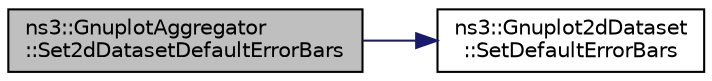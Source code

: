 digraph "ns3::GnuplotAggregator::Set2dDatasetDefaultErrorBars"
{
 // LATEX_PDF_SIZE
  edge [fontname="Helvetica",fontsize="10",labelfontname="Helvetica",labelfontsize="10"];
  node [fontname="Helvetica",fontsize="10",shape=record];
  rankdir="LR";
  Node1 [label="ns3::GnuplotAggregator\l::Set2dDatasetDefaultErrorBars",height=0.2,width=0.4,color="black", fillcolor="grey75", style="filled", fontcolor="black",tooltip="Change default errorbars style for all newly created objects."];
  Node1 -> Node2 [color="midnightblue",fontsize="10",style="solid",fontname="Helvetica"];
  Node2 [label="ns3::Gnuplot2dDataset\l::SetDefaultErrorBars",height=0.2,width=0.4,color="black", fillcolor="white", style="filled",URL="$classns3_1_1_gnuplot2d_dataset.html#ae756ce6954c7953bb45ac300234f2337",tooltip="Change default errorbars style for all newly created objects."];
}
